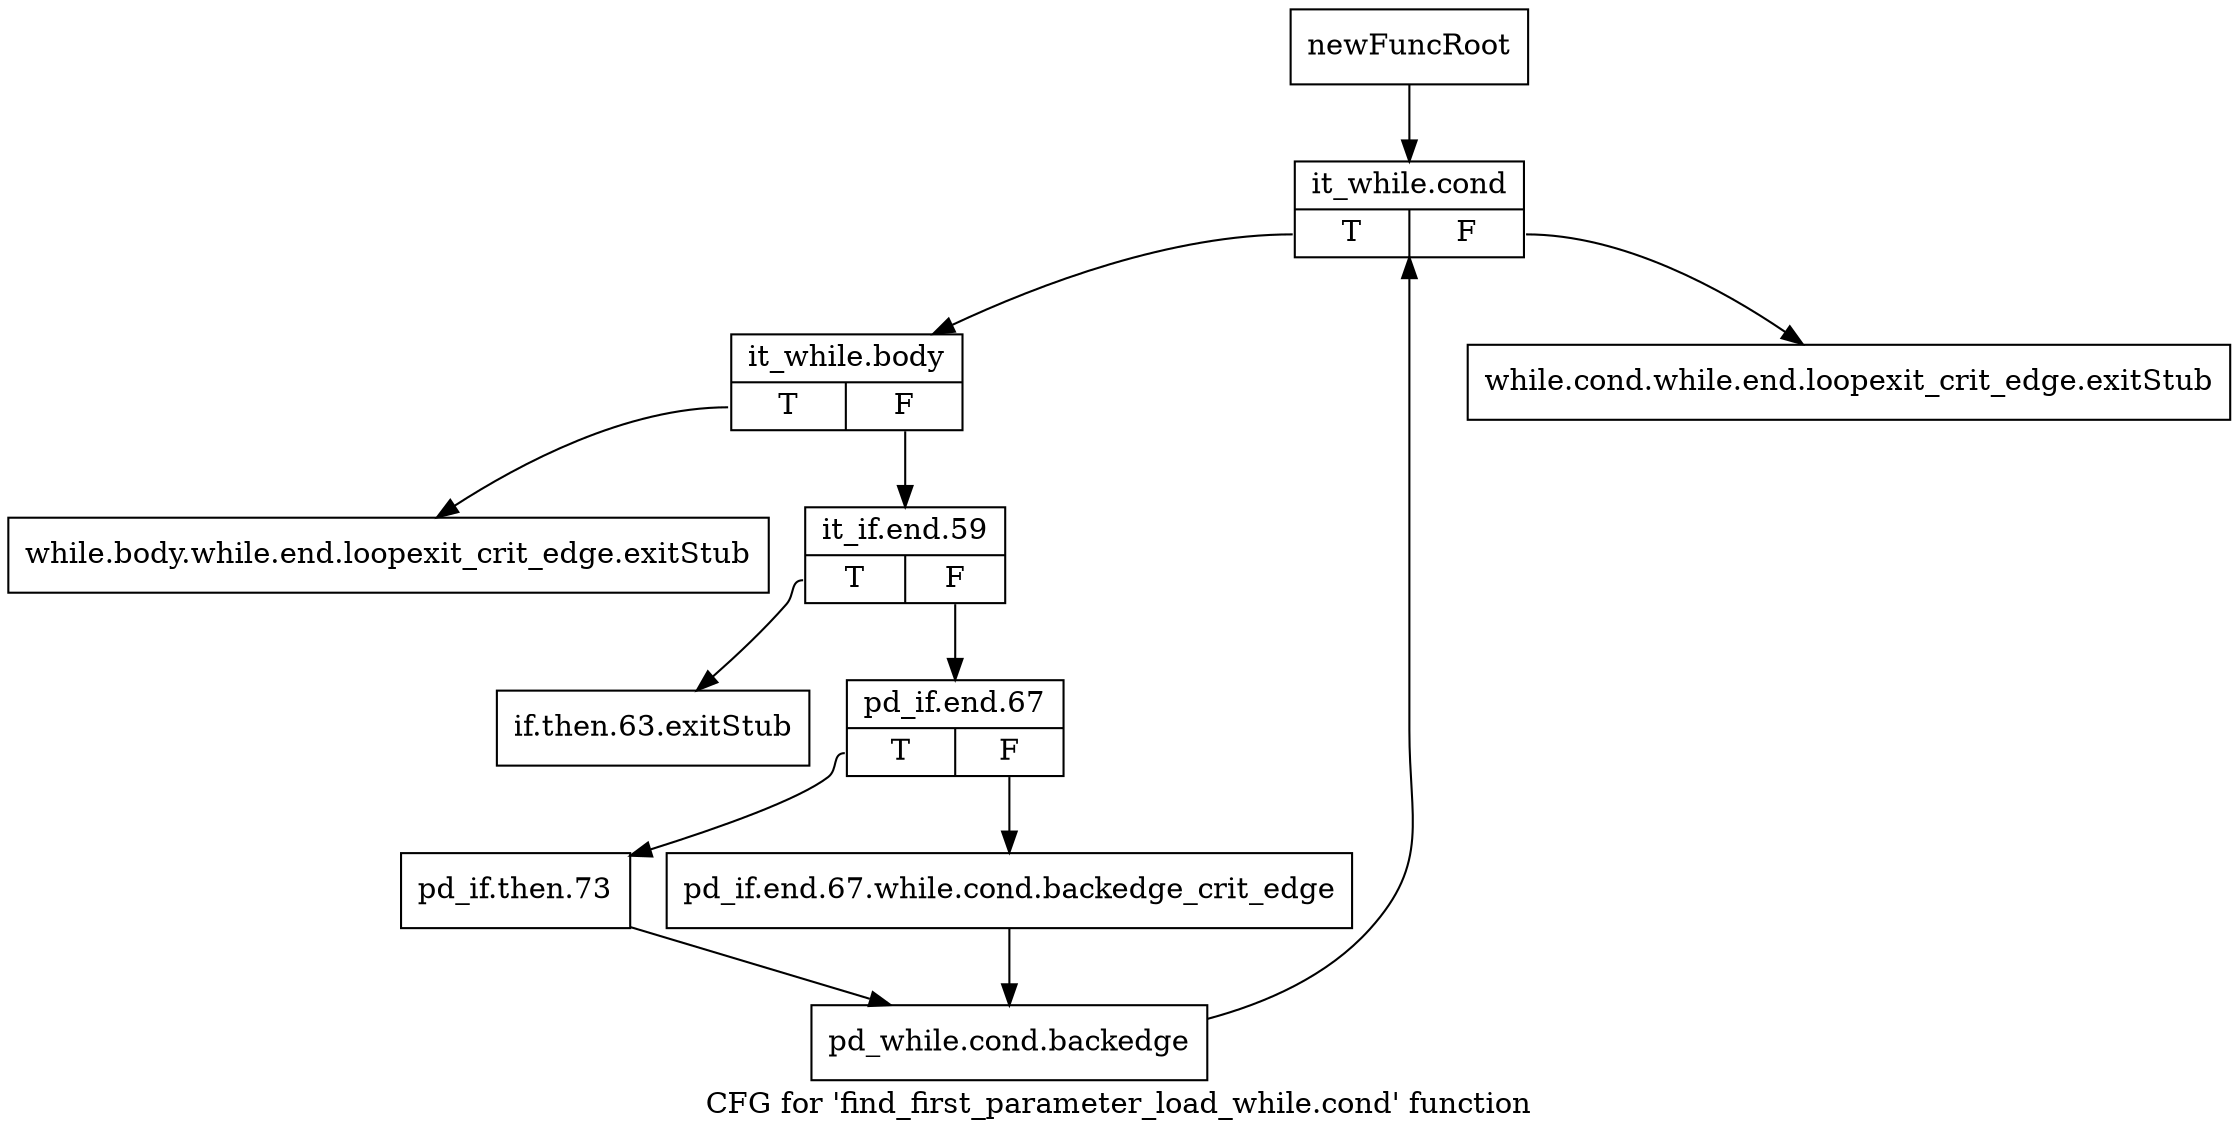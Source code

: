 digraph "CFG for 'find_first_parameter_load_while.cond' function" {
	label="CFG for 'find_first_parameter_load_while.cond' function";

	Node0xc12ee80 [shape=record,label="{newFuncRoot}"];
	Node0xc12ee80 -> Node0xc12efc0;
	Node0xc12eed0 [shape=record,label="{while.cond.while.end.loopexit_crit_edge.exitStub}"];
	Node0xc12ef20 [shape=record,label="{while.body.while.end.loopexit_crit_edge.exitStub}"];
	Node0xc12ef70 [shape=record,label="{if.then.63.exitStub}"];
	Node0xc12efc0 [shape=record,label="{it_while.cond|{<s0>T|<s1>F}}"];
	Node0xc12efc0:s0 -> Node0xc12f010;
	Node0xc12efc0:s1 -> Node0xc12eed0;
	Node0xc12f010 [shape=record,label="{it_while.body|{<s0>T|<s1>F}}"];
	Node0xc12f010:s0 -> Node0xc12ef20;
	Node0xc12f010:s1 -> Node0xc12f060;
	Node0xc12f060 [shape=record,label="{it_if.end.59|{<s0>T|<s1>F}}"];
	Node0xc12f060:s0 -> Node0xc12ef70;
	Node0xc12f060:s1 -> Node0xc12f0b0;
	Node0xc12f0b0 [shape=record,label="{pd_if.end.67|{<s0>T|<s1>F}}"];
	Node0xc12f0b0:s0 -> Node0xc12f150;
	Node0xc12f0b0:s1 -> Node0xc12f100;
	Node0xc12f100 [shape=record,label="{pd_if.end.67.while.cond.backedge_crit_edge}"];
	Node0xc12f100 -> Node0xc12f1a0;
	Node0xc12f150 [shape=record,label="{pd_if.then.73}"];
	Node0xc12f150 -> Node0xc12f1a0;
	Node0xc12f1a0 [shape=record,label="{pd_while.cond.backedge}"];
	Node0xc12f1a0 -> Node0xc12efc0;
}
